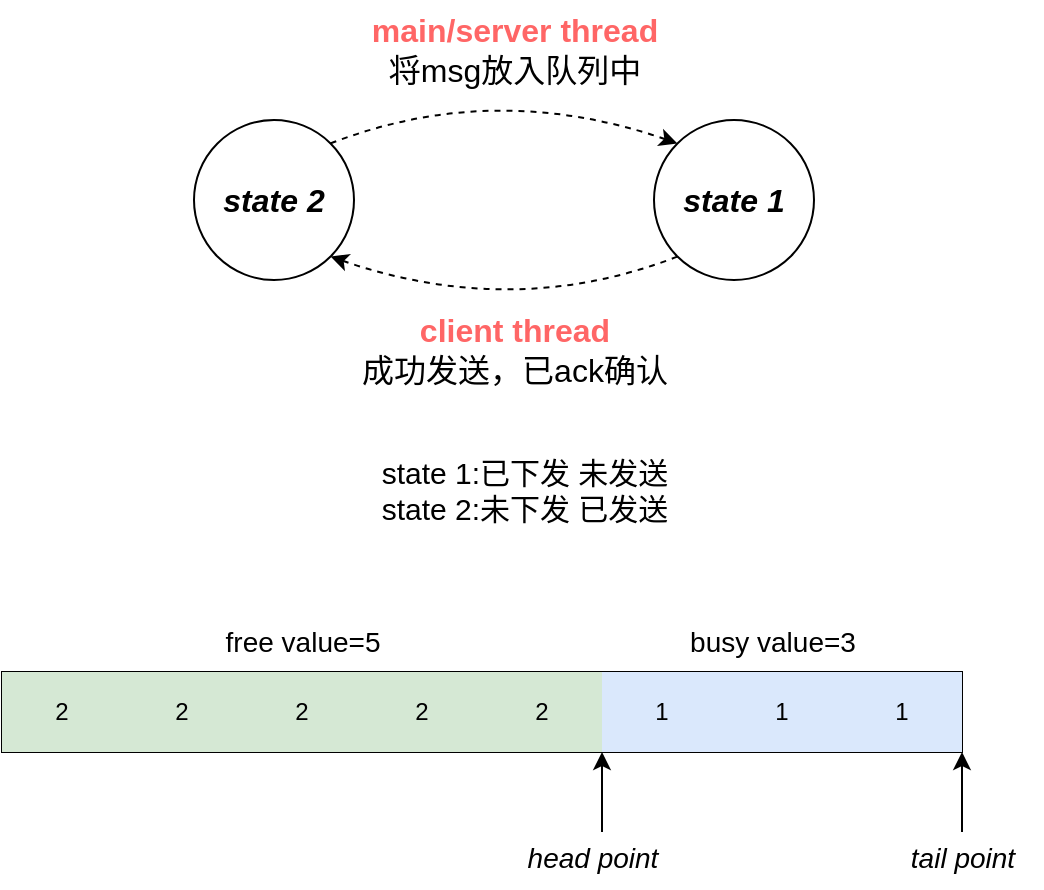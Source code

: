 <mxfile version="26.1.0">
  <diagram name="第 1 页" id="6VD3t6M0slvS44Uun_Hq">
    <mxGraphModel dx="2074" dy="1147" grid="1" gridSize="10" guides="1" tooltips="1" connect="1" arrows="1" fold="1" page="1" pageScale="1" pageWidth="827" pageHeight="1169" math="0" shadow="0">
      <root>
        <mxCell id="0" />
        <mxCell id="1" parent="0" />
        <mxCell id="lfOQ5uYqMAjYi69eCwG4-1" value="&lt;font style=&quot;font-size: 16px;&quot;&gt;&lt;b&gt;&lt;i&gt;state 2&lt;/i&gt;&lt;/b&gt;&lt;/font&gt;" style="ellipse;whiteSpace=wrap;html=1;aspect=fixed;" vertex="1" parent="1">
          <mxGeometry x="250" y="270" width="80" height="80" as="geometry" />
        </mxCell>
        <mxCell id="lfOQ5uYqMAjYi69eCwG4-2" value="&lt;font style=&quot;font-size: 16px;&quot;&gt;&lt;b&gt;&lt;i&gt;state 1&lt;/i&gt;&lt;/b&gt;&lt;/font&gt;" style="ellipse;whiteSpace=wrap;html=1;aspect=fixed;" vertex="1" parent="1">
          <mxGeometry x="480" y="270" width="80" height="80" as="geometry" />
        </mxCell>
        <mxCell id="lfOQ5uYqMAjYi69eCwG4-7" value="&lt;font style=&quot;font-size: 16px; color: rgb(255, 102, 102);&quot;&gt;&lt;b style=&quot;&quot;&gt;main/server thread&lt;/b&gt;&lt;/font&gt;&lt;div&gt;&lt;span style=&quot;font-size: 16px;&quot;&gt;将msg放入队列中&lt;/span&gt;&lt;/div&gt;" style="text;html=1;align=center;verticalAlign=middle;resizable=0;points=[];autosize=1;strokeColor=none;fillColor=none;" vertex="1" parent="1">
          <mxGeometry x="325" y="210" width="170" height="50" as="geometry" />
        </mxCell>
        <mxCell id="lfOQ5uYqMAjYi69eCwG4-9" value="&lt;font style=&quot;font-size: 16px; color: rgb(255, 102, 102);&quot;&gt;&lt;b&gt;client thread&lt;/b&gt;&lt;/font&gt;&lt;div&gt;&lt;span style=&quot;font-size: 16px;&quot;&gt;成功发送，已ack确认&lt;/span&gt;&lt;/div&gt;" style="text;html=1;align=center;verticalAlign=middle;resizable=0;points=[];autosize=1;strokeColor=none;fillColor=none;" vertex="1" parent="1">
          <mxGeometry x="320" y="360" width="180" height="50" as="geometry" />
        </mxCell>
        <mxCell id="lfOQ5uYqMAjYi69eCwG4-10" value="&lt;font style=&quot;font-size: 15px;&quot;&gt;state 1:已下发 未发送&lt;/font&gt;&lt;div&gt;&lt;span style=&quot;background-color: transparent; color: light-dark(rgb(0, 0, 0), rgb(255, 255, 255)); font-size: 15px;&quot;&gt;state 2:未下发 已发送&lt;/span&gt;&lt;/div&gt;" style="text;html=1;align=center;verticalAlign=middle;resizable=0;points=[];autosize=1;strokeColor=none;fillColor=none;" vertex="1" parent="1">
          <mxGeometry x="330" y="430" width="170" height="50" as="geometry" />
        </mxCell>
        <mxCell id="lfOQ5uYqMAjYi69eCwG4-11" value="" style="shape=partialRectangle;html=1;whiteSpace=wrap;connectable=0;strokeColor=inherit;overflow=hidden;fillColor=none;top=0;left=0;bottom=0;right=0;pointerEvents=1;fontSize=16;" vertex="1" parent="1">
          <mxGeometry x="191" y="566" width="66" height="40" as="geometry">
            <mxRectangle width="66" height="40" as="alternateBounds" />
          </mxGeometry>
        </mxCell>
        <mxCell id="lfOQ5uYqMAjYi69eCwG4-12" value="" style="shape=table;startSize=0;container=1;collapsible=0;childLayout=tableLayout;" vertex="1" parent="1">
          <mxGeometry x="154" y="546" width="480" height="40" as="geometry" />
        </mxCell>
        <mxCell id="lfOQ5uYqMAjYi69eCwG4-13" value="" style="shape=tableRow;horizontal=0;startSize=0;swimlaneHead=0;swimlaneBody=0;strokeColor=inherit;top=0;left=0;bottom=0;right=0;collapsible=0;dropTarget=0;fillColor=none;points=[[0,0.5],[1,0.5]];portConstraint=eastwest;" vertex="1" parent="lfOQ5uYqMAjYi69eCwG4-12">
          <mxGeometry width="480" height="40" as="geometry" />
        </mxCell>
        <mxCell id="lfOQ5uYqMAjYi69eCwG4-14" value="2" style="shape=partialRectangle;html=1;whiteSpace=wrap;connectable=0;strokeColor=#82b366;overflow=hidden;fillColor=#d5e8d4;top=0;left=0;bottom=0;right=0;pointerEvents=1;" vertex="1" parent="lfOQ5uYqMAjYi69eCwG4-13">
          <mxGeometry width="60" height="40" as="geometry">
            <mxRectangle width="60" height="40" as="alternateBounds" />
          </mxGeometry>
        </mxCell>
        <mxCell id="lfOQ5uYqMAjYi69eCwG4-15" value="2" style="shape=partialRectangle;html=1;whiteSpace=wrap;connectable=0;strokeColor=#82b366;overflow=hidden;fillColor=#d5e8d4;top=0;left=0;bottom=0;right=0;pointerEvents=1;" vertex="1" parent="lfOQ5uYqMAjYi69eCwG4-13">
          <mxGeometry x="60" width="60" height="40" as="geometry">
            <mxRectangle width="60" height="40" as="alternateBounds" />
          </mxGeometry>
        </mxCell>
        <mxCell id="lfOQ5uYqMAjYi69eCwG4-16" value="2" style="shape=partialRectangle;html=1;whiteSpace=wrap;connectable=0;strokeColor=#82b366;overflow=hidden;fillColor=#d5e8d4;top=0;left=0;bottom=0;right=0;pointerEvents=1;" vertex="1" parent="lfOQ5uYqMAjYi69eCwG4-13">
          <mxGeometry x="120" width="60" height="40" as="geometry">
            <mxRectangle width="60" height="40" as="alternateBounds" />
          </mxGeometry>
        </mxCell>
        <mxCell id="lfOQ5uYqMAjYi69eCwG4-17" value="2" style="shape=partialRectangle;html=1;whiteSpace=wrap;connectable=0;strokeColor=#82b366;overflow=hidden;fillColor=#d5e8d4;top=0;left=0;bottom=0;right=0;pointerEvents=1;" vertex="1" parent="lfOQ5uYqMAjYi69eCwG4-13">
          <mxGeometry x="180" width="60" height="40" as="geometry">
            <mxRectangle width="60" height="40" as="alternateBounds" />
          </mxGeometry>
        </mxCell>
        <mxCell id="lfOQ5uYqMAjYi69eCwG4-18" value="2" style="shape=partialRectangle;html=1;whiteSpace=wrap;connectable=0;strokeColor=#82b366;overflow=hidden;fillColor=#d5e8d4;top=0;left=0;bottom=0;right=0;pointerEvents=1;" vertex="1" parent="lfOQ5uYqMAjYi69eCwG4-13">
          <mxGeometry x="240" width="60" height="40" as="geometry">
            <mxRectangle width="60" height="40" as="alternateBounds" />
          </mxGeometry>
        </mxCell>
        <mxCell id="lfOQ5uYqMAjYi69eCwG4-19" value="1" style="shape=partialRectangle;html=1;whiteSpace=wrap;connectable=0;strokeColor=#6c8ebf;overflow=hidden;fillColor=#dae8fc;top=0;left=0;bottom=0;right=0;pointerEvents=1;" vertex="1" parent="lfOQ5uYqMAjYi69eCwG4-13">
          <mxGeometry x="300" width="60" height="40" as="geometry">
            <mxRectangle width="60" height="40" as="alternateBounds" />
          </mxGeometry>
        </mxCell>
        <mxCell id="lfOQ5uYqMAjYi69eCwG4-20" value="1" style="shape=partialRectangle;html=1;whiteSpace=wrap;connectable=0;strokeColor=#6c8ebf;overflow=hidden;fillColor=#dae8fc;top=0;left=0;bottom=0;right=0;pointerEvents=1;" vertex="1" parent="lfOQ5uYqMAjYi69eCwG4-13">
          <mxGeometry x="360" width="60" height="40" as="geometry">
            <mxRectangle width="60" height="40" as="alternateBounds" />
          </mxGeometry>
        </mxCell>
        <mxCell id="lfOQ5uYqMAjYi69eCwG4-21" value="1" style="shape=partialRectangle;html=1;whiteSpace=wrap;connectable=0;strokeColor=#6c8ebf;overflow=hidden;fillColor=#dae8fc;top=0;left=0;bottom=0;right=0;pointerEvents=1;" vertex="1" parent="lfOQ5uYqMAjYi69eCwG4-13">
          <mxGeometry x="420" width="60" height="40" as="geometry">
            <mxRectangle width="60" height="40" as="alternateBounds" />
          </mxGeometry>
        </mxCell>
        <mxCell id="lfOQ5uYqMAjYi69eCwG4-23" value="" style="endArrow=classic;html=1;rounded=0;" edge="1" parent="1">
          <mxGeometry width="50" height="50" relative="1" as="geometry">
            <mxPoint x="634" y="626" as="sourcePoint" />
            <mxPoint x="634" y="586" as="targetPoint" />
          </mxGeometry>
        </mxCell>
        <mxCell id="lfOQ5uYqMAjYi69eCwG4-24" value="&lt;font style=&quot;font-size: 14px;&quot;&gt;&lt;i&gt;tail point&lt;/i&gt;&lt;/font&gt;" style="text;html=1;align=center;verticalAlign=middle;resizable=0;points=[];autosize=1;strokeColor=none;fillColor=none;" vertex="1" parent="1">
          <mxGeometry x="594" y="624" width="80" height="30" as="geometry" />
        </mxCell>
        <mxCell id="lfOQ5uYqMAjYi69eCwG4-26" value="" style="endArrow=classic;html=1;rounded=0;" edge="1" parent="1">
          <mxGeometry width="50" height="50" relative="1" as="geometry">
            <mxPoint x="454" y="626" as="sourcePoint" />
            <mxPoint x="454" y="586" as="targetPoint" />
          </mxGeometry>
        </mxCell>
        <mxCell id="lfOQ5uYqMAjYi69eCwG4-27" value="&lt;font style=&quot;font-size: 14px;&quot;&gt;&lt;i&gt;head point&lt;/i&gt;&lt;/font&gt;" style="text;html=1;align=center;verticalAlign=middle;resizable=0;points=[];autosize=1;strokeColor=none;fillColor=none;" vertex="1" parent="1">
          <mxGeometry x="404" y="624" width="90" height="30" as="geometry" />
        </mxCell>
        <mxCell id="lfOQ5uYqMAjYi69eCwG4-28" value="&lt;font style=&quot;font-size: 14px;&quot;&gt;busy value=3&lt;/font&gt;" style="text;html=1;align=center;verticalAlign=middle;resizable=0;points=[];autosize=1;strokeColor=none;fillColor=none;" vertex="1" parent="1">
          <mxGeometry x="484" y="516" width="110" height="30" as="geometry" />
        </mxCell>
        <mxCell id="lfOQ5uYqMAjYi69eCwG4-30" value="&lt;font style=&quot;font-size: 14px;&quot;&gt;free value=5&lt;/font&gt;" style="text;html=1;align=center;verticalAlign=middle;resizable=0;points=[];autosize=1;strokeColor=none;fillColor=none;" vertex="1" parent="1">
          <mxGeometry x="254" y="516" width="100" height="30" as="geometry" />
        </mxCell>
        <mxCell id="lfOQ5uYqMAjYi69eCwG4-32" value="" style="endArrow=classic;html=1;rounded=0;curved=1;dashed=1;exitX=1;exitY=0;exitDx=0;exitDy=0;entryX=0;entryY=0;entryDx=0;entryDy=0;" edge="1" parent="1" source="lfOQ5uYqMAjYi69eCwG4-1" target="lfOQ5uYqMAjYi69eCwG4-2">
          <mxGeometry width="50" height="50" relative="1" as="geometry">
            <mxPoint x="590" y="440" as="sourcePoint" />
            <mxPoint x="640" y="390" as="targetPoint" />
            <Array as="points">
              <mxPoint x="400" y="250" />
            </Array>
          </mxGeometry>
        </mxCell>
        <mxCell id="lfOQ5uYqMAjYi69eCwG4-33" value="" style="endArrow=classic;html=1;rounded=0;curved=1;dashed=1;entryX=1;entryY=1;entryDx=0;entryDy=0;exitX=0;exitY=1;exitDx=0;exitDy=0;" edge="1" parent="1" source="lfOQ5uYqMAjYi69eCwG4-2" target="lfOQ5uYqMAjYi69eCwG4-1">
          <mxGeometry width="50" height="50" relative="1" as="geometry">
            <mxPoint x="470" y="380" as="sourcePoint" />
            <mxPoint x="502" y="292" as="targetPoint" />
            <Array as="points">
              <mxPoint x="410" y="370" />
            </Array>
          </mxGeometry>
        </mxCell>
      </root>
    </mxGraphModel>
  </diagram>
</mxfile>
